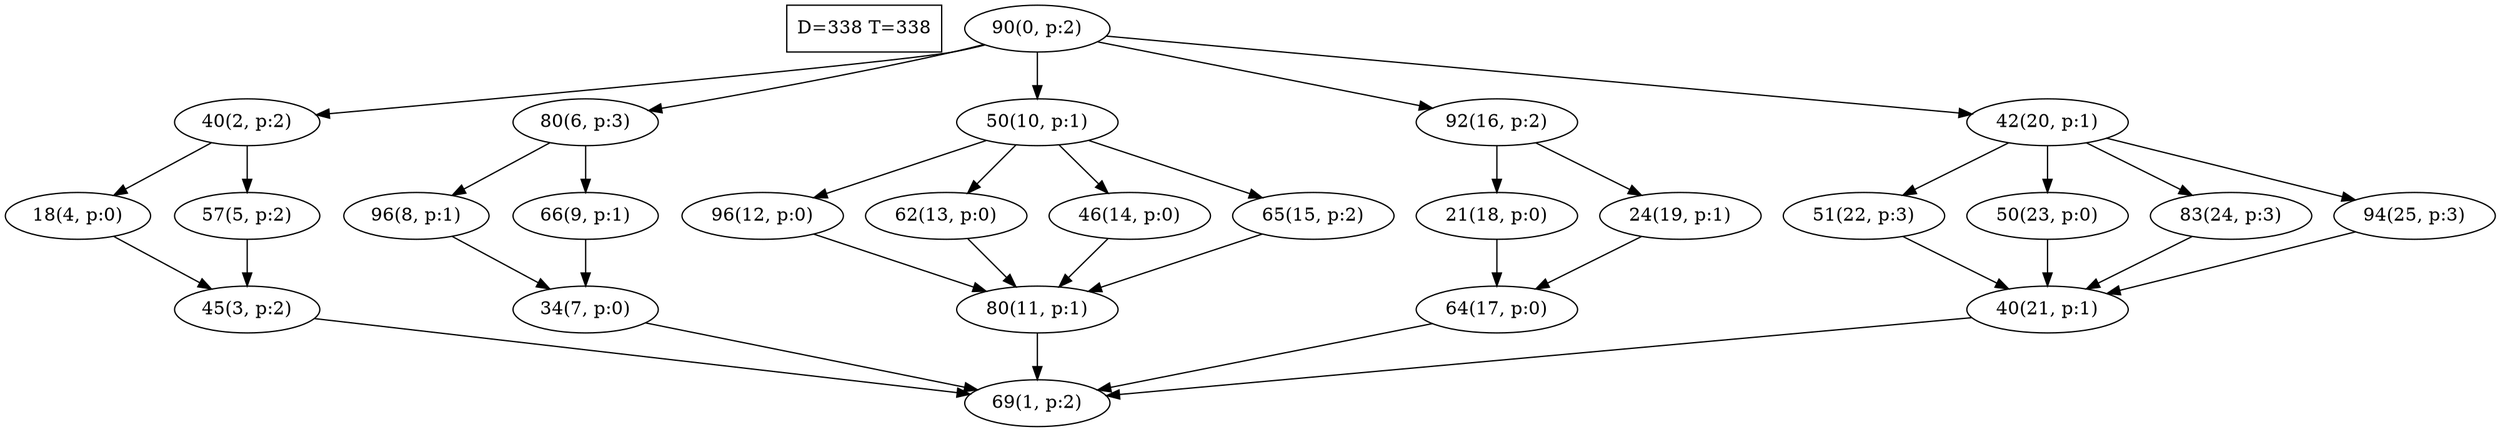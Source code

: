 digraph Task {
i [shape=box, label="D=338 T=338"]; 
0 [label="90(0, p:2)"];
1 [label="69(1, p:2)"];
2 [label="40(2, p:2)"];
3 [label="45(3, p:2)"];
4 [label="18(4, p:0)"];
5 [label="57(5, p:2)"];
6 [label="80(6, p:3)"];
7 [label="34(7, p:0)"];
8 [label="96(8, p:1)"];
9 [label="66(9, p:1)"];
10 [label="50(10, p:1)"];
11 [label="80(11, p:1)"];
12 [label="96(12, p:0)"];
13 [label="62(13, p:0)"];
14 [label="46(14, p:0)"];
15 [label="65(15, p:2)"];
16 [label="92(16, p:2)"];
17 [label="64(17, p:0)"];
18 [label="21(18, p:0)"];
19 [label="24(19, p:1)"];
20 [label="42(20, p:1)"];
21 [label="40(21, p:1)"];
22 [label="51(22, p:3)"];
23 [label="50(23, p:0)"];
24 [label="83(24, p:3)"];
25 [label="94(25, p:3)"];
0 -> 2;
0 -> 6;
0 -> 10;
0 -> 16;
0 -> 20;
2 -> 4;
2 -> 5;
3 -> 1;
4 -> 3;
5 -> 3;
6 -> 8;
6 -> 9;
7 -> 1;
8 -> 7;
9 -> 7;
10 -> 12;
10 -> 13;
10 -> 14;
10 -> 15;
11 -> 1;
12 -> 11;
13 -> 11;
14 -> 11;
15 -> 11;
16 -> 18;
16 -> 19;
17 -> 1;
18 -> 17;
19 -> 17;
20 -> 22;
20 -> 23;
20 -> 24;
20 -> 25;
21 -> 1;
22 -> 21;
23 -> 21;
24 -> 21;
25 -> 21;
}